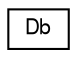 digraph "Graphical Class Hierarchy"
{
  edge [fontname="FreeSans",fontsize="10",labelfontname="FreeSans",labelfontsize="10"];
  node [fontname="FreeSans",fontsize="10",shape=record];
  rankdir="LR";
  Node0 [label="Db",height=0.2,width=0.4,color="black", fillcolor="white", style="filled",URL="$structDb.html"];
}
